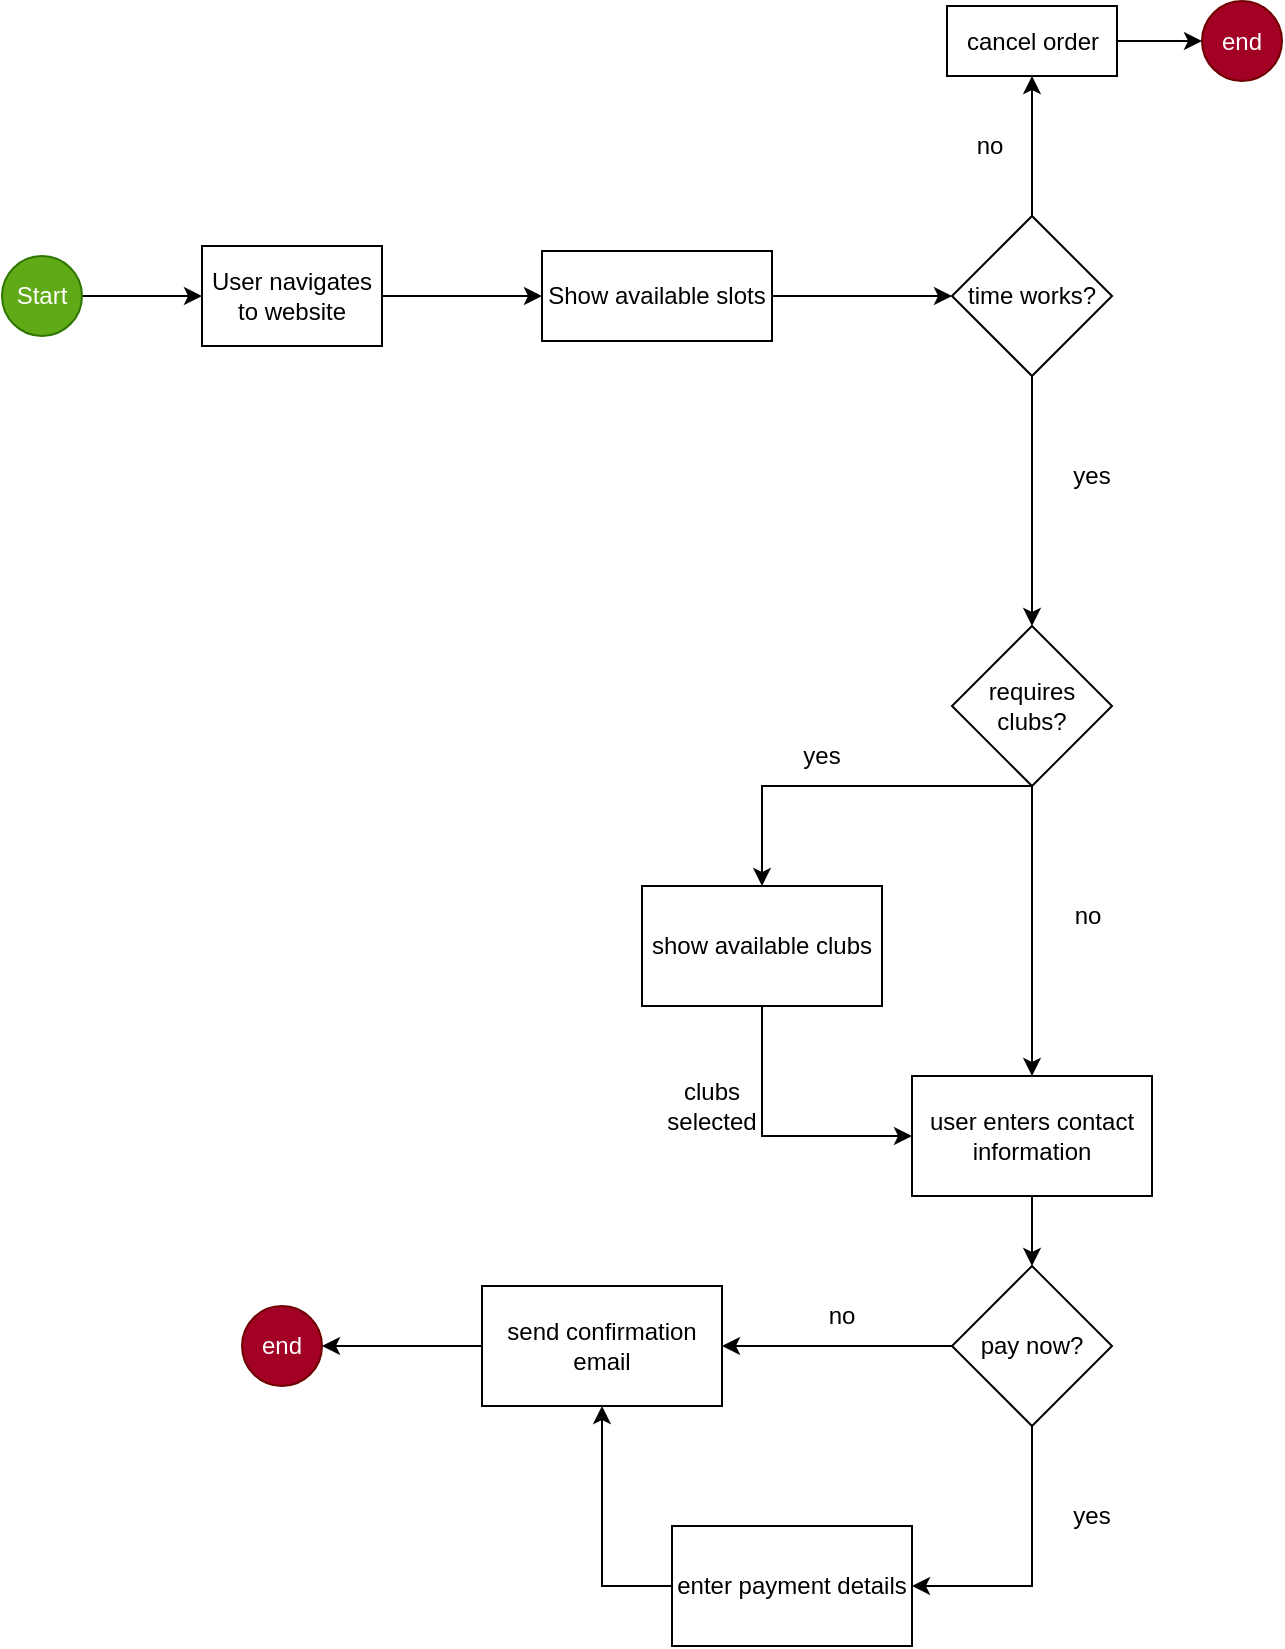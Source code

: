 <mxfile version="21.6.8" type="device">
  <diagram name="Page-1" id="Zk1eqEwGGrdNvx0kWOaQ">
    <mxGraphModel dx="1674" dy="836" grid="1" gridSize="10" guides="1" tooltips="1" connect="1" arrows="1" fold="1" page="1" pageScale="1" pageWidth="827" pageHeight="1169" math="0" shadow="0">
      <root>
        <mxCell id="0" />
        <mxCell id="1" parent="0" />
        <mxCell id="p5MPEPQXZV3MhST2ZcYs-5" style="edgeStyle=orthogonalEdgeStyle;rounded=0;orthogonalLoop=1;jettySize=auto;html=1;exitX=1;exitY=0.5;exitDx=0;exitDy=0;" parent="1" source="p5MPEPQXZV3MhST2ZcYs-1" target="p5MPEPQXZV3MhST2ZcYs-6" edge="1">
          <mxGeometry relative="1" as="geometry">
            <mxPoint x="220" y="195" as="targetPoint" />
          </mxGeometry>
        </mxCell>
        <mxCell id="p5MPEPQXZV3MhST2ZcYs-1" value="Start" style="ellipse;whiteSpace=wrap;html=1;labelBackgroundColor=none;fillColor=#60a917;fontColor=#ffffff;strokeColor=#2D7600;" parent="1" vertex="1">
          <mxGeometry x="100" y="175" width="40" height="40" as="geometry" />
        </mxCell>
        <mxCell id="p5MPEPQXZV3MhST2ZcYs-14" value="" style="edgeStyle=orthogonalEdgeStyle;rounded=0;orthogonalLoop=1;jettySize=auto;html=1;entryX=0;entryY=0.5;entryDx=0;entryDy=0;" parent="1" source="p5MPEPQXZV3MhST2ZcYs-6" target="RuTbsdzEKWZQanhrffVp-1" edge="1">
          <mxGeometry relative="1" as="geometry">
            <mxPoint x="362.5" y="195" as="targetPoint" />
          </mxGeometry>
        </mxCell>
        <mxCell id="p5MPEPQXZV3MhST2ZcYs-6" value="User navigates to website" style="rounded=0;whiteSpace=wrap;html=1;" parent="1" vertex="1">
          <mxGeometry x="200" y="170" width="90" height="50" as="geometry" />
        </mxCell>
        <mxCell id="RuTbsdzEKWZQanhrffVp-4" style="edgeStyle=orthogonalEdgeStyle;rounded=0;orthogonalLoop=1;jettySize=auto;html=1;exitX=0.5;exitY=0;exitDx=0;exitDy=0;entryX=0.5;entryY=1;entryDx=0;entryDy=0;" edge="1" parent="1" source="p5MPEPQXZV3MhST2ZcYs-24" target="p5MPEPQXZV3MhST2ZcYs-35">
          <mxGeometry relative="1" as="geometry" />
        </mxCell>
        <mxCell id="RuTbsdzEKWZQanhrffVp-11" style="edgeStyle=orthogonalEdgeStyle;rounded=0;orthogonalLoop=1;jettySize=auto;html=1;exitX=0.5;exitY=1;exitDx=0;exitDy=0;" edge="1" parent="1" source="p5MPEPQXZV3MhST2ZcYs-24" target="p5MPEPQXZV3MhST2ZcYs-40">
          <mxGeometry relative="1" as="geometry" />
        </mxCell>
        <mxCell id="p5MPEPQXZV3MhST2ZcYs-24" value="time works?" style="rhombus;whiteSpace=wrap;html=1;rounded=0;" parent="1" vertex="1">
          <mxGeometry x="575" y="155" width="80" height="80" as="geometry" />
        </mxCell>
        <mxCell id="p5MPEPQXZV3MhST2ZcYs-26" value="end" style="ellipse;whiteSpace=wrap;html=1;aspect=fixed;fillColor=#a20025;fontColor=#ffffff;strokeColor=#6F0000;" parent="1" vertex="1">
          <mxGeometry x="700" y="47.5" width="40" height="40" as="geometry" />
        </mxCell>
        <mxCell id="p5MPEPQXZV3MhST2ZcYs-28" value="no" style="text;html=1;strokeColor=none;fillColor=none;align=center;verticalAlign=middle;whiteSpace=wrap;rounded=0;" parent="1" vertex="1">
          <mxGeometry x="575" y="110" width="37.5" height="20" as="geometry" />
        </mxCell>
        <mxCell id="RuTbsdzEKWZQanhrffVp-6" style="edgeStyle=orthogonalEdgeStyle;rounded=0;orthogonalLoop=1;jettySize=auto;html=1;exitX=1;exitY=0.5;exitDx=0;exitDy=0;entryX=0;entryY=0.5;entryDx=0;entryDy=0;" edge="1" parent="1" source="p5MPEPQXZV3MhST2ZcYs-35" target="p5MPEPQXZV3MhST2ZcYs-26">
          <mxGeometry relative="1" as="geometry" />
        </mxCell>
        <mxCell id="p5MPEPQXZV3MhST2ZcYs-35" value="cancel order" style="rounded=0;whiteSpace=wrap;html=1;" parent="1" vertex="1">
          <mxGeometry x="572.5" y="50" width="85" height="35" as="geometry" />
        </mxCell>
        <mxCell id="p5MPEPQXZV3MhST2ZcYs-57" style="edgeStyle=orthogonalEdgeStyle;rounded=0;orthogonalLoop=1;jettySize=auto;html=1;entryX=0.5;entryY=0;entryDx=0;entryDy=0;" parent="1" source="p5MPEPQXZV3MhST2ZcYs-40" target="p5MPEPQXZV3MhST2ZcYs-56" edge="1">
          <mxGeometry relative="1" as="geometry" />
        </mxCell>
        <mxCell id="p5MPEPQXZV3MhST2ZcYs-40" value="requires clubs?" style="rhombus;whiteSpace=wrap;html=1;" parent="1" vertex="1">
          <mxGeometry x="575" y="360" width="80" height="80" as="geometry" />
        </mxCell>
        <mxCell id="p5MPEPQXZV3MhST2ZcYs-44" value="yes" style="text;html=1;strokeColor=none;fillColor=none;align=center;verticalAlign=middle;whiteSpace=wrap;rounded=0;" parent="1" vertex="1">
          <mxGeometry x="480" y="410" width="60" height="30" as="geometry" />
        </mxCell>
        <mxCell id="p5MPEPQXZV3MhST2ZcYs-45" value="no" style="text;html=1;strokeColor=none;fillColor=none;align=center;verticalAlign=middle;whiteSpace=wrap;rounded=0;" parent="1" vertex="1">
          <mxGeometry x="612.5" y="490" width="60" height="30" as="geometry" />
        </mxCell>
        <mxCell id="p5MPEPQXZV3MhST2ZcYs-64" style="edgeStyle=orthogonalEdgeStyle;rounded=0;orthogonalLoop=1;jettySize=auto;html=1;exitX=0.5;exitY=1;exitDx=0;exitDy=0;entryX=0;entryY=0.5;entryDx=0;entryDy=0;" parent="1" source="p5MPEPQXZV3MhST2ZcYs-53" target="p5MPEPQXZV3MhST2ZcYs-56" edge="1">
          <mxGeometry relative="1" as="geometry" />
        </mxCell>
        <mxCell id="p5MPEPQXZV3MhST2ZcYs-53" value="show available clubs" style="rounded=0;whiteSpace=wrap;html=1;" parent="1" vertex="1">
          <mxGeometry x="420" y="490" width="120" height="60" as="geometry" />
        </mxCell>
        <mxCell id="p5MPEPQXZV3MhST2ZcYs-67" style="edgeStyle=orthogonalEdgeStyle;rounded=0;orthogonalLoop=1;jettySize=auto;html=1;exitX=0.5;exitY=1;exitDx=0;exitDy=0;" parent="1" source="p5MPEPQXZV3MhST2ZcYs-56" target="p5MPEPQXZV3MhST2ZcYs-66" edge="1">
          <mxGeometry relative="1" as="geometry" />
        </mxCell>
        <mxCell id="p5MPEPQXZV3MhST2ZcYs-56" value="user enters contact information" style="rounded=0;whiteSpace=wrap;html=1;" parent="1" vertex="1">
          <mxGeometry x="555" y="585" width="120" height="60" as="geometry" />
        </mxCell>
        <mxCell id="p5MPEPQXZV3MhST2ZcYs-65" value="clubs selected" style="text;html=1;strokeColor=none;fillColor=none;align=center;verticalAlign=middle;whiteSpace=wrap;rounded=0;" parent="1" vertex="1">
          <mxGeometry x="425" y="585" width="60" height="30" as="geometry" />
        </mxCell>
        <mxCell id="p5MPEPQXZV3MhST2ZcYs-70" value="" style="edgeStyle=orthogonalEdgeStyle;rounded=0;orthogonalLoop=1;jettySize=auto;html=1;" parent="1" source="p5MPEPQXZV3MhST2ZcYs-66" target="p5MPEPQXZV3MhST2ZcYs-69" edge="1">
          <mxGeometry relative="1" as="geometry" />
        </mxCell>
        <mxCell id="p5MPEPQXZV3MhST2ZcYs-79" style="edgeStyle=orthogonalEdgeStyle;rounded=0;orthogonalLoop=1;jettySize=auto;html=1;exitX=0.5;exitY=1;exitDx=0;exitDy=0;entryX=1;entryY=0.5;entryDx=0;entryDy=0;" parent="1" source="p5MPEPQXZV3MhST2ZcYs-66" target="p5MPEPQXZV3MhST2ZcYs-77" edge="1">
          <mxGeometry relative="1" as="geometry" />
        </mxCell>
        <mxCell id="p5MPEPQXZV3MhST2ZcYs-66" value="pay now?" style="rhombus;whiteSpace=wrap;html=1;" parent="1" vertex="1">
          <mxGeometry x="575" y="680" width="80" height="80" as="geometry" />
        </mxCell>
        <mxCell id="p5MPEPQXZV3MhST2ZcYs-74" style="edgeStyle=orthogonalEdgeStyle;rounded=0;orthogonalLoop=1;jettySize=auto;html=1;exitX=0;exitY=0.5;exitDx=0;exitDy=0;entryX=1;entryY=0.5;entryDx=0;entryDy=0;" parent="1" source="p5MPEPQXZV3MhST2ZcYs-69" target="p5MPEPQXZV3MhST2ZcYs-71" edge="1">
          <mxGeometry relative="1" as="geometry" />
        </mxCell>
        <mxCell id="p5MPEPQXZV3MhST2ZcYs-69" value="send confirmation email" style="whiteSpace=wrap;html=1;" parent="1" vertex="1">
          <mxGeometry x="340" y="690" width="120" height="60" as="geometry" />
        </mxCell>
        <mxCell id="p5MPEPQXZV3MhST2ZcYs-71" value="end" style="ellipse;whiteSpace=wrap;html=1;fillColor=#a20025;fontColor=#ffffff;strokeColor=#6F0000;" parent="1" vertex="1">
          <mxGeometry x="220" y="700" width="40" height="40" as="geometry" />
        </mxCell>
        <mxCell id="p5MPEPQXZV3MhST2ZcYs-73" value="" style="endArrow=classic;html=1;rounded=0;entryX=0.5;entryY=0;entryDx=0;entryDy=0;exitX=0.5;exitY=1;exitDx=0;exitDy=0;" parent="1" source="p5MPEPQXZV3MhST2ZcYs-40" target="p5MPEPQXZV3MhST2ZcYs-53" edge="1">
          <mxGeometry width="50" height="50" relative="1" as="geometry">
            <mxPoint x="390" y="650" as="sourcePoint" />
            <mxPoint x="440" y="600" as="targetPoint" />
            <Array as="points">
              <mxPoint x="480" y="440" />
            </Array>
          </mxGeometry>
        </mxCell>
        <mxCell id="p5MPEPQXZV3MhST2ZcYs-75" value="no" style="text;html=1;strokeColor=none;fillColor=none;align=center;verticalAlign=middle;whiteSpace=wrap;rounded=0;" parent="1" vertex="1">
          <mxGeometry x="490" y="690" width="60" height="30" as="geometry" />
        </mxCell>
        <mxCell id="p5MPEPQXZV3MhST2ZcYs-81" style="edgeStyle=orthogonalEdgeStyle;rounded=0;orthogonalLoop=1;jettySize=auto;html=1;exitX=0;exitY=0.5;exitDx=0;exitDy=0;entryX=0.5;entryY=1;entryDx=0;entryDy=0;" parent="1" source="p5MPEPQXZV3MhST2ZcYs-77" target="p5MPEPQXZV3MhST2ZcYs-69" edge="1">
          <mxGeometry relative="1" as="geometry" />
        </mxCell>
        <mxCell id="p5MPEPQXZV3MhST2ZcYs-77" value="enter payment details" style="whiteSpace=wrap;html=1;" parent="1" vertex="1">
          <mxGeometry x="435" y="810" width="120" height="60" as="geometry" />
        </mxCell>
        <mxCell id="p5MPEPQXZV3MhST2ZcYs-80" value="yes" style="text;html=1;strokeColor=none;fillColor=none;align=center;verticalAlign=middle;whiteSpace=wrap;rounded=0;" parent="1" vertex="1">
          <mxGeometry x="615" y="790" width="60" height="30" as="geometry" />
        </mxCell>
        <mxCell id="RuTbsdzEKWZQanhrffVp-5" style="edgeStyle=orthogonalEdgeStyle;rounded=0;orthogonalLoop=1;jettySize=auto;html=1;exitX=1;exitY=0.5;exitDx=0;exitDy=0;" edge="1" parent="1" source="RuTbsdzEKWZQanhrffVp-1" target="p5MPEPQXZV3MhST2ZcYs-24">
          <mxGeometry relative="1" as="geometry" />
        </mxCell>
        <mxCell id="RuTbsdzEKWZQanhrffVp-1" value="Show available slots" style="whiteSpace=wrap;html=1;rounded=0;" vertex="1" parent="1">
          <mxGeometry x="370" y="172.5" width="115" height="45" as="geometry" />
        </mxCell>
        <mxCell id="RuTbsdzEKWZQanhrffVp-12" value="yes" style="text;html=1;strokeColor=none;fillColor=none;align=center;verticalAlign=middle;whiteSpace=wrap;rounded=0;" vertex="1" parent="1">
          <mxGeometry x="615" y="270" width="60" height="30" as="geometry" />
        </mxCell>
      </root>
    </mxGraphModel>
  </diagram>
</mxfile>
